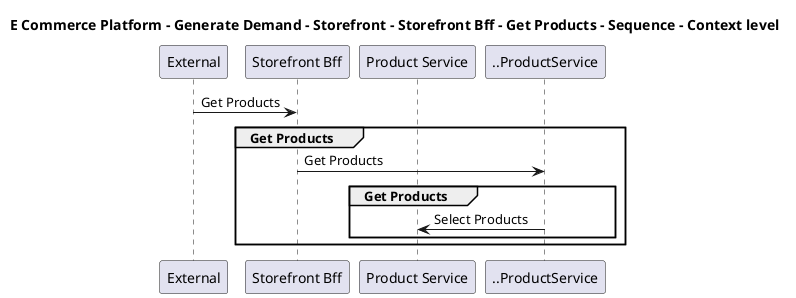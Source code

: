 @startuml

title E Commerce Platform - Generate Demand - Storefront - Storefront Bff - Get Products - Sequence - Context level

participant "External" as C4InterFlow.SoftwareSystems.ExternalSystem
participant "Storefront Bff" as ECommercePlatform.GenerateDemand.Storefront.SoftwareSystems.StorefrontBff
participant "Product Service" as ECommercePlatform.CreateProduct.ProductInformationManagement.SoftwareSystems.ProductService

C4InterFlow.SoftwareSystems.ExternalSystem -> ECommercePlatform.GenerateDemand.Storefront.SoftwareSystems.StorefrontBff : Get Products
group Get Products
ECommercePlatform.GenerateDemand.Storefront.SoftwareSystems.StorefrontBff -> ..ProductService : Get Products
group Get Products
..ProductService -> ECommercePlatform.CreateProduct.ProductInformationManagement.SoftwareSystems.ProductService : Select Products
end
end


@enduml
